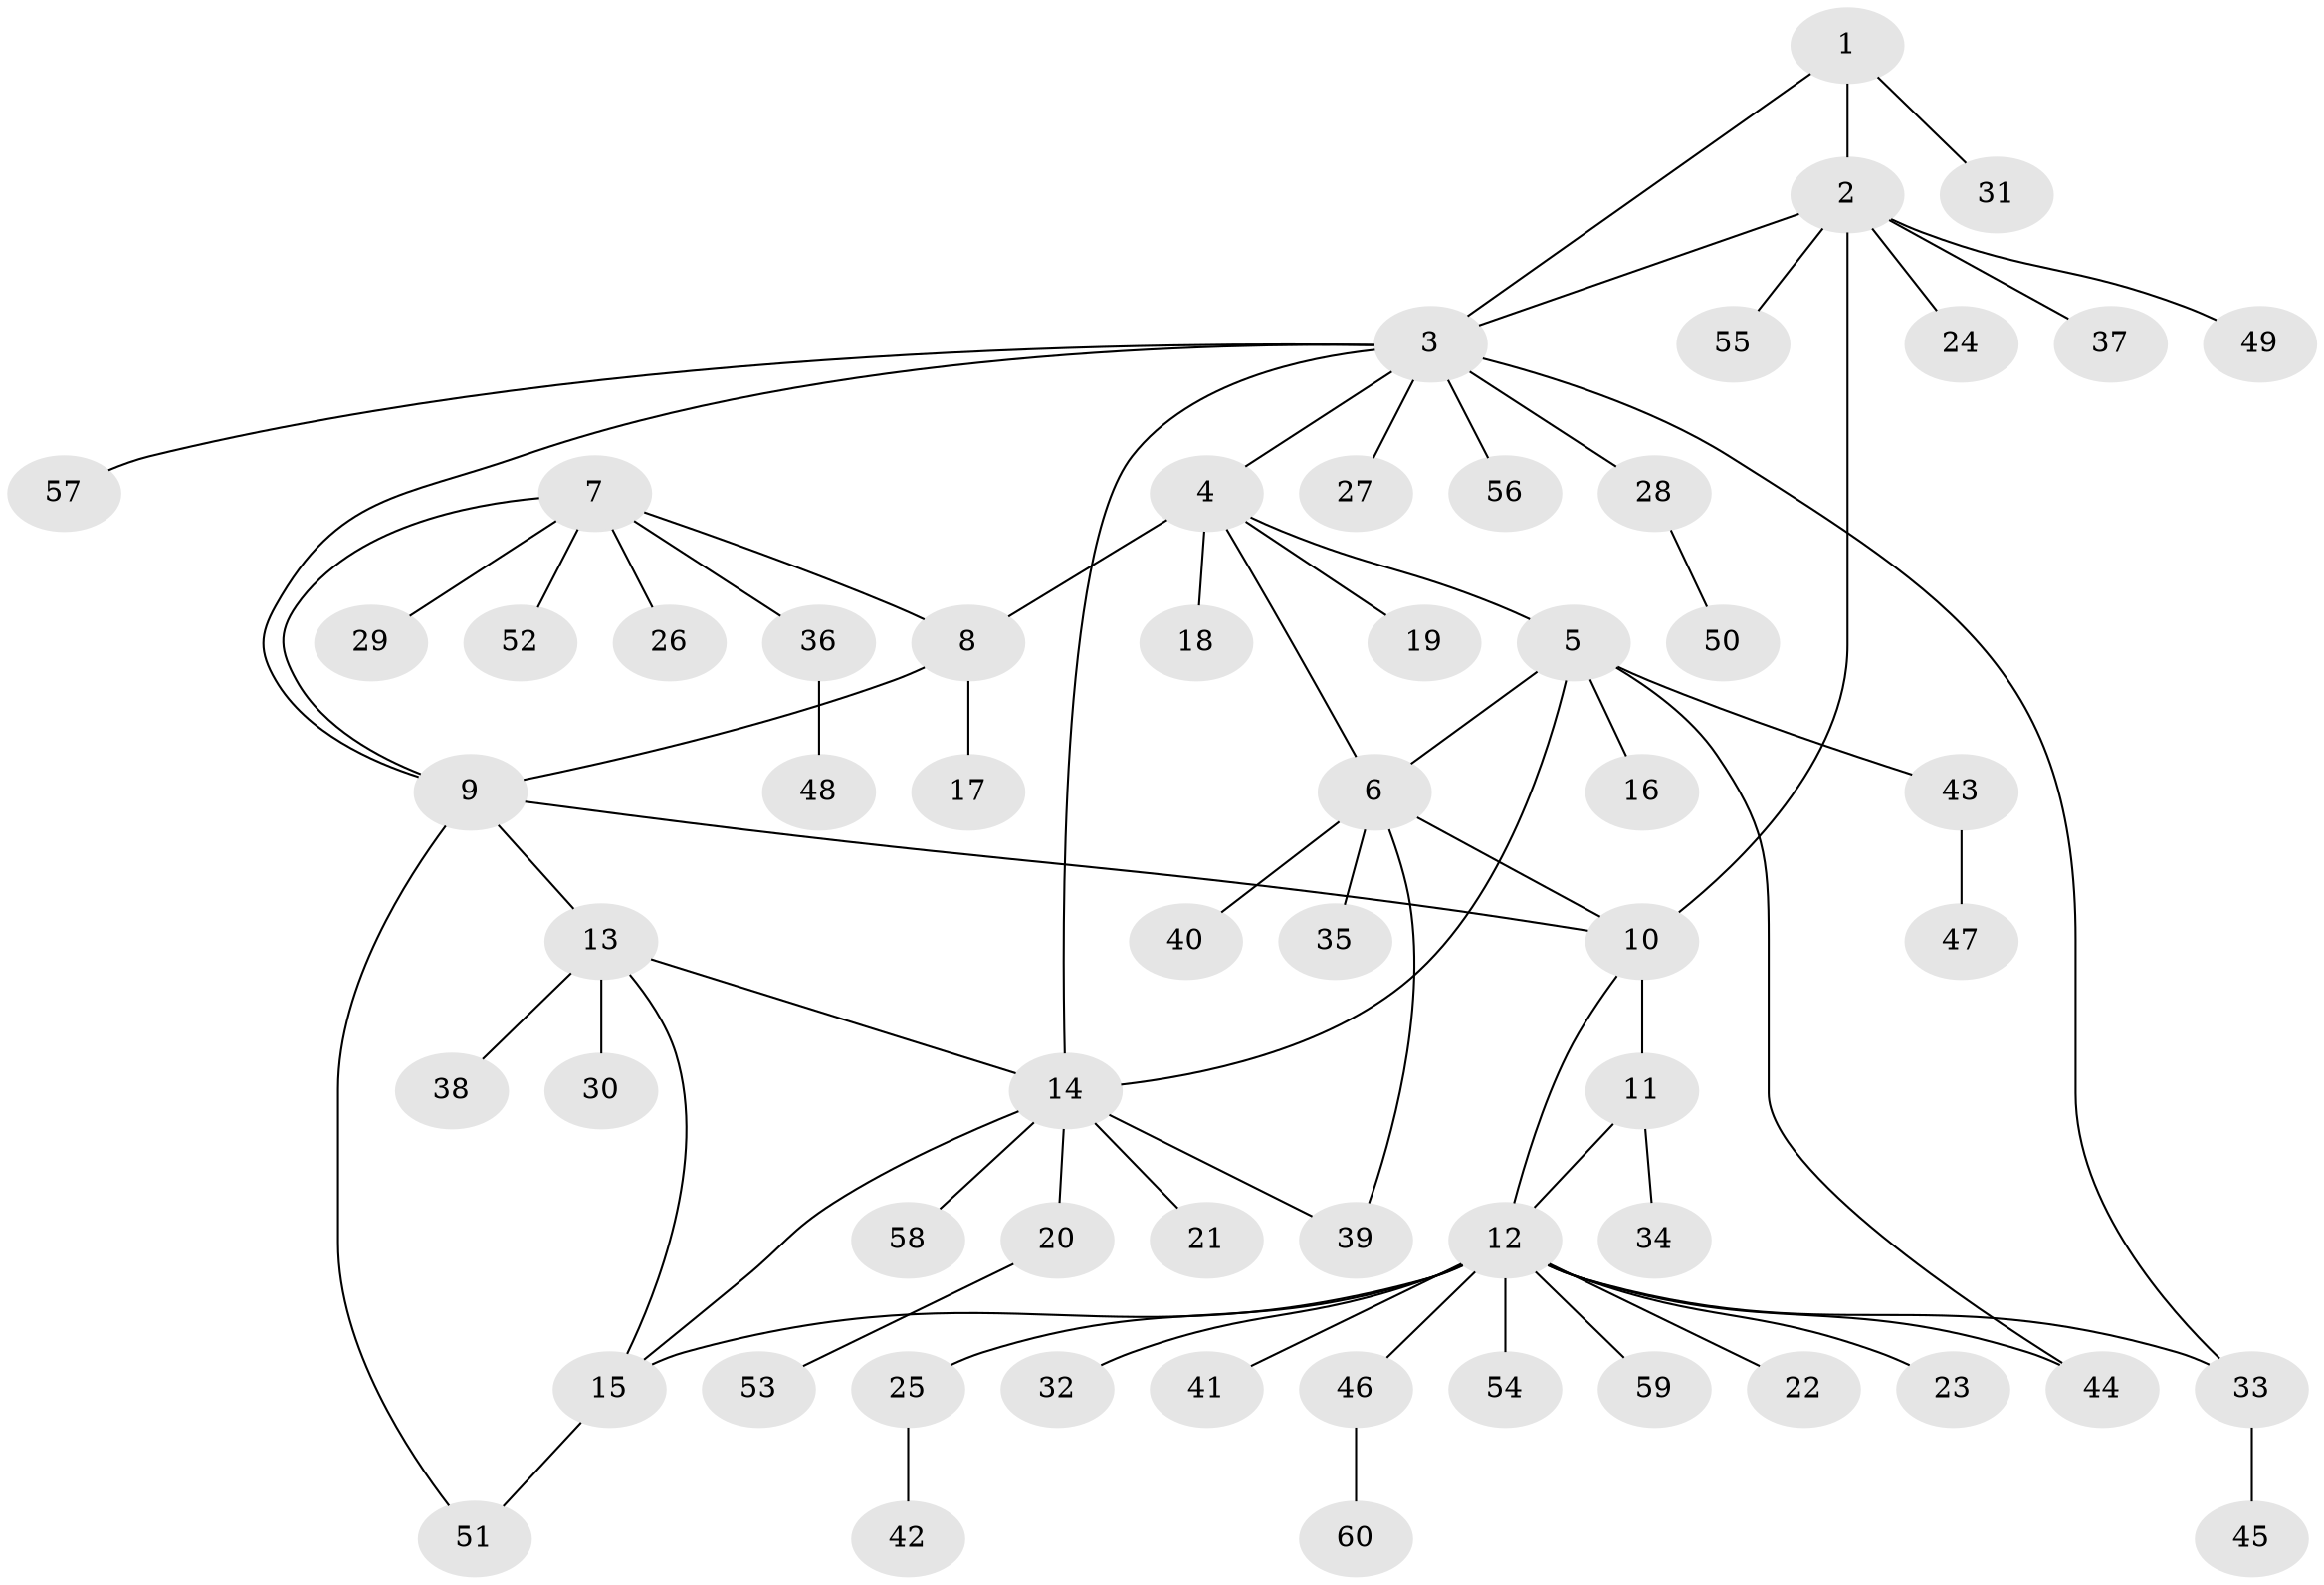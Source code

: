 // Generated by graph-tools (version 1.1) at 2025/02/03/09/25 03:02:35]
// undirected, 60 vertices, 74 edges
graph export_dot {
graph [start="1"]
  node [color=gray90,style=filled];
  1;
  2;
  3;
  4;
  5;
  6;
  7;
  8;
  9;
  10;
  11;
  12;
  13;
  14;
  15;
  16;
  17;
  18;
  19;
  20;
  21;
  22;
  23;
  24;
  25;
  26;
  27;
  28;
  29;
  30;
  31;
  32;
  33;
  34;
  35;
  36;
  37;
  38;
  39;
  40;
  41;
  42;
  43;
  44;
  45;
  46;
  47;
  48;
  49;
  50;
  51;
  52;
  53;
  54;
  55;
  56;
  57;
  58;
  59;
  60;
  1 -- 2;
  1 -- 3;
  1 -- 31;
  2 -- 3;
  2 -- 10;
  2 -- 24;
  2 -- 37;
  2 -- 49;
  2 -- 55;
  3 -- 4;
  3 -- 9;
  3 -- 14;
  3 -- 27;
  3 -- 28;
  3 -- 33;
  3 -- 56;
  3 -- 57;
  4 -- 5;
  4 -- 6;
  4 -- 8;
  4 -- 18;
  4 -- 19;
  5 -- 6;
  5 -- 14;
  5 -- 16;
  5 -- 43;
  5 -- 44;
  6 -- 10;
  6 -- 35;
  6 -- 39;
  6 -- 40;
  7 -- 8;
  7 -- 9;
  7 -- 26;
  7 -- 29;
  7 -- 36;
  7 -- 52;
  8 -- 9;
  8 -- 17;
  9 -- 10;
  9 -- 13;
  9 -- 51;
  10 -- 11;
  10 -- 12;
  11 -- 12;
  11 -- 34;
  12 -- 15;
  12 -- 22;
  12 -- 23;
  12 -- 25;
  12 -- 32;
  12 -- 33;
  12 -- 41;
  12 -- 44;
  12 -- 46;
  12 -- 54;
  12 -- 59;
  13 -- 14;
  13 -- 15;
  13 -- 30;
  13 -- 38;
  14 -- 15;
  14 -- 20;
  14 -- 21;
  14 -- 39;
  14 -- 58;
  15 -- 51;
  20 -- 53;
  25 -- 42;
  28 -- 50;
  33 -- 45;
  36 -- 48;
  43 -- 47;
  46 -- 60;
}
